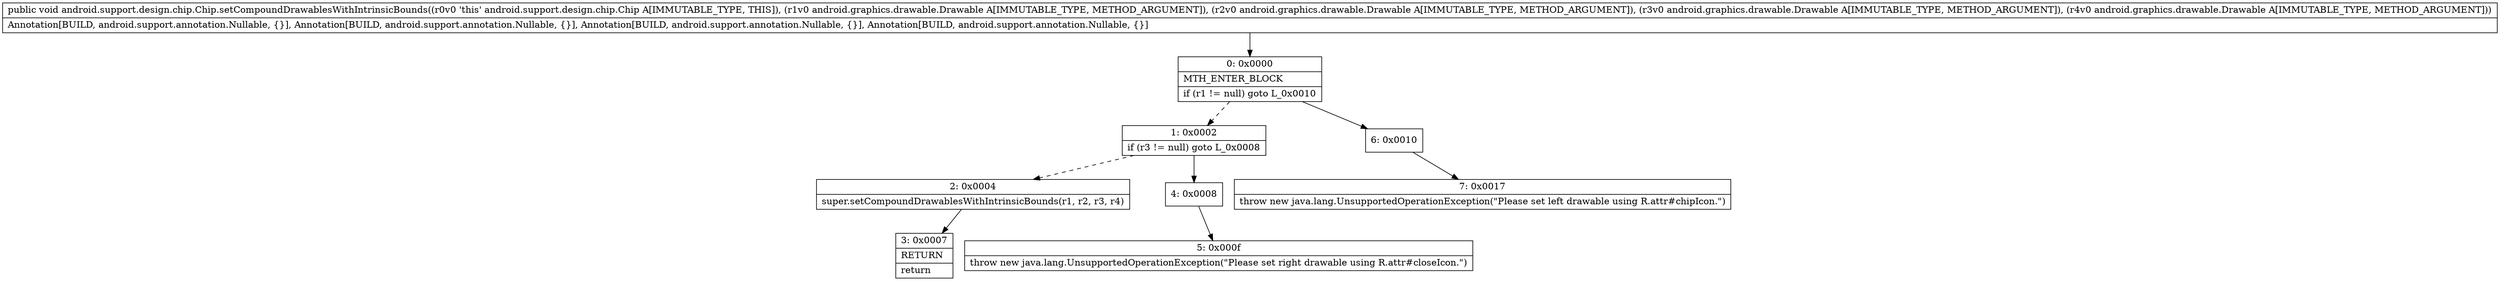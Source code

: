 digraph "CFG forandroid.support.design.chip.Chip.setCompoundDrawablesWithIntrinsicBounds(Landroid\/graphics\/drawable\/Drawable;Landroid\/graphics\/drawable\/Drawable;Landroid\/graphics\/drawable\/Drawable;Landroid\/graphics\/drawable\/Drawable;)V" {
Node_0 [shape=record,label="{0\:\ 0x0000|MTH_ENTER_BLOCK\l|if (r1 != null) goto L_0x0010\l}"];
Node_1 [shape=record,label="{1\:\ 0x0002|if (r3 != null) goto L_0x0008\l}"];
Node_2 [shape=record,label="{2\:\ 0x0004|super.setCompoundDrawablesWithIntrinsicBounds(r1, r2, r3, r4)\l}"];
Node_3 [shape=record,label="{3\:\ 0x0007|RETURN\l|return\l}"];
Node_4 [shape=record,label="{4\:\ 0x0008}"];
Node_5 [shape=record,label="{5\:\ 0x000f|throw new java.lang.UnsupportedOperationException(\"Please set right drawable using R.attr#closeIcon.\")\l}"];
Node_6 [shape=record,label="{6\:\ 0x0010}"];
Node_7 [shape=record,label="{7\:\ 0x0017|throw new java.lang.UnsupportedOperationException(\"Please set left drawable using R.attr#chipIcon.\")\l}"];
MethodNode[shape=record,label="{public void android.support.design.chip.Chip.setCompoundDrawablesWithIntrinsicBounds((r0v0 'this' android.support.design.chip.Chip A[IMMUTABLE_TYPE, THIS]), (r1v0 android.graphics.drawable.Drawable A[IMMUTABLE_TYPE, METHOD_ARGUMENT]), (r2v0 android.graphics.drawable.Drawable A[IMMUTABLE_TYPE, METHOD_ARGUMENT]), (r3v0 android.graphics.drawable.Drawable A[IMMUTABLE_TYPE, METHOD_ARGUMENT]), (r4v0 android.graphics.drawable.Drawable A[IMMUTABLE_TYPE, METHOD_ARGUMENT]))  | Annotation[BUILD, android.support.annotation.Nullable, \{\}], Annotation[BUILD, android.support.annotation.Nullable, \{\}], Annotation[BUILD, android.support.annotation.Nullable, \{\}], Annotation[BUILD, android.support.annotation.Nullable, \{\}]\l}"];
MethodNode -> Node_0;
Node_0 -> Node_1[style=dashed];
Node_0 -> Node_6;
Node_1 -> Node_2[style=dashed];
Node_1 -> Node_4;
Node_2 -> Node_3;
Node_4 -> Node_5;
Node_6 -> Node_7;
}


